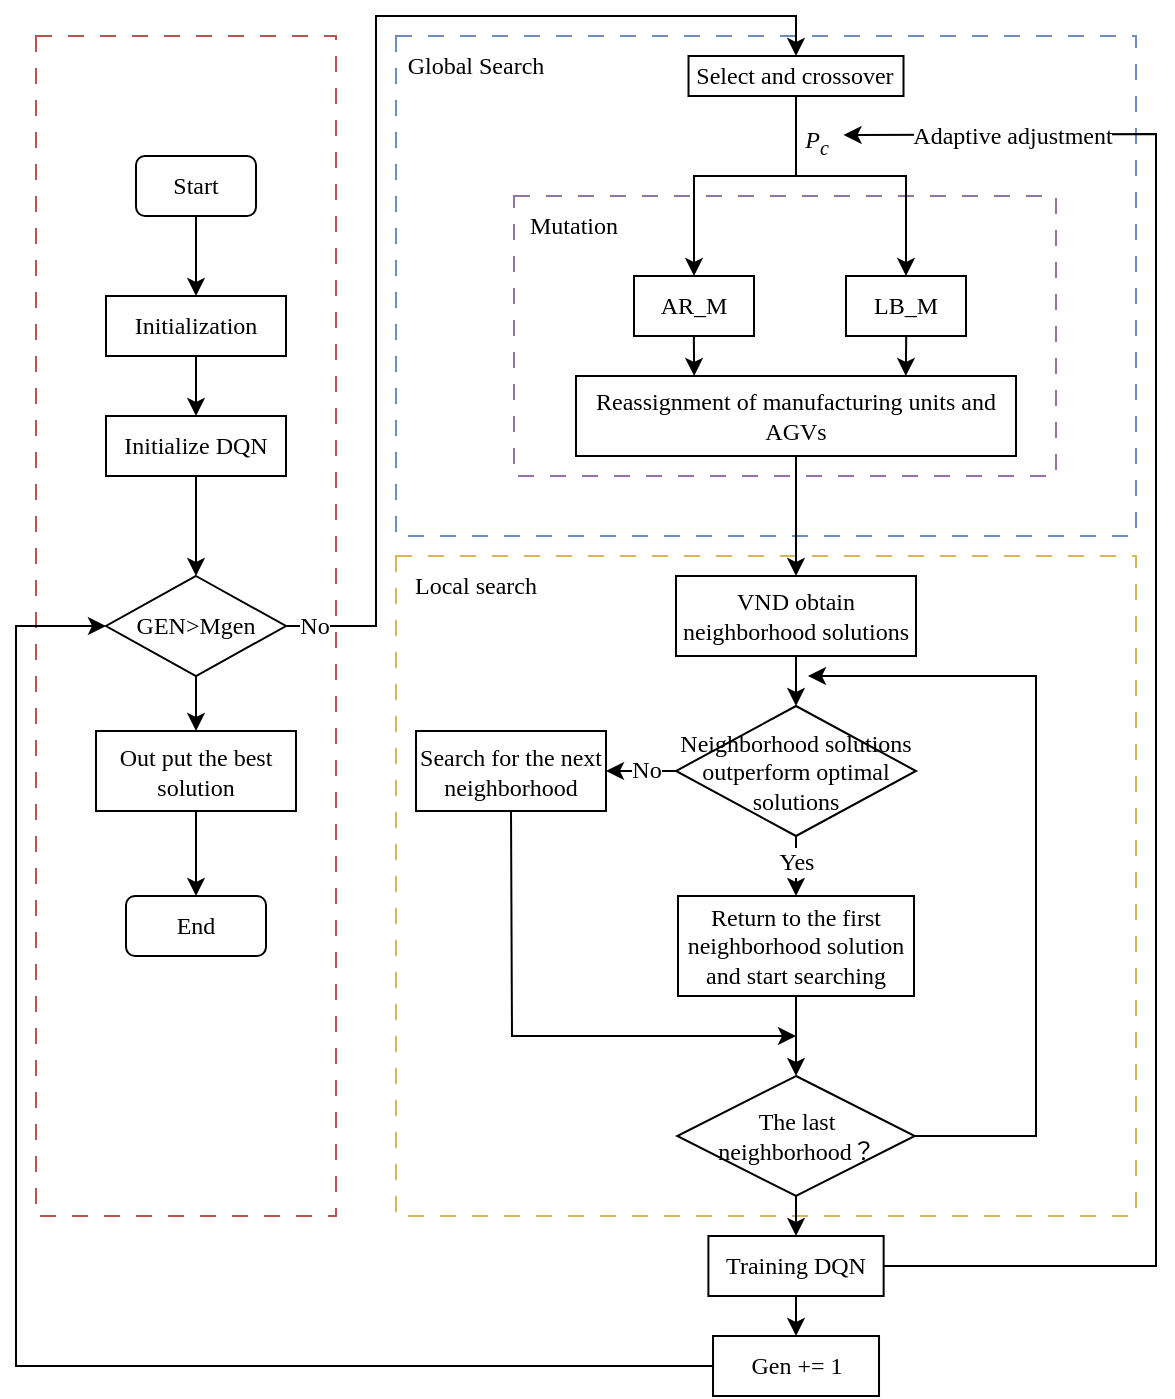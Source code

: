 <mxfile version="26.1.1">
  <diagram name="第 1 页" id="JTgnb0a7iC66pnz1lheD">
    <mxGraphModel dx="1052" dy="561" grid="1" gridSize="10" guides="1" tooltips="1" connect="1" arrows="1" fold="1" page="1" pageScale="1" pageWidth="827" pageHeight="1169" math="0" shadow="0">
      <root>
        <mxCell id="0" />
        <mxCell id="1" parent="0" />
        <mxCell id="htdduQUnRTHgk59qiSYo-57" value="" style="rounded=0;whiteSpace=wrap;html=1;dashed=1;dashPattern=8 8;fontFamily=Times New Roman;fillColor=none;strokeColor=#6c8ebf;fontSize=12;" parent="1" vertex="1">
          <mxGeometry x="270" y="210" width="370" height="250" as="geometry" />
        </mxCell>
        <mxCell id="htdduQUnRTHgk59qiSYo-62" value="" style="rounded=0;whiteSpace=wrap;html=1;dashed=1;dashPattern=8 8;fillColor=none;strokeColor=#b85450;fontSize=12;" parent="1" vertex="1">
          <mxGeometry x="90" y="210" width="150" height="590" as="geometry" />
        </mxCell>
        <mxCell id="htdduQUnRTHgk59qiSYo-2" value="Start" style="rounded=1;whiteSpace=wrap;html=1;fontFamily=Times New Roman;fontSize=12;" parent="1" vertex="1">
          <mxGeometry x="140" y="270" width="60" height="30" as="geometry" />
        </mxCell>
        <mxCell id="htdduQUnRTHgk59qiSYo-3" value="&lt;span lang=&quot;EN-US&quot;&gt;&lt;font&gt;Initialization&lt;/font&gt;&lt;/span&gt;" style="rounded=0;whiteSpace=wrap;html=1;fontFamily=Times New Roman;fontSize=12;" parent="1" vertex="1">
          <mxGeometry x="125" y="340" width="90" height="30" as="geometry" />
        </mxCell>
        <mxCell id="htdduQUnRTHgk59qiSYo-4" value="Initialize DQN" style="rounded=0;whiteSpace=wrap;html=1;fontFamily=Times New Roman;fontSize=12;" parent="1" vertex="1">
          <mxGeometry x="125" y="400" width="90" height="30" as="geometry" />
        </mxCell>
        <mxCell id="htdduQUnRTHgk59qiSYo-5" value="GEN&amp;gt;Mgen" style="rhombus;whiteSpace=wrap;html=1;fontFamily=Times New Roman;fontSize=12;" parent="1" vertex="1">
          <mxGeometry x="125" y="480" width="90" height="50" as="geometry" />
        </mxCell>
        <mxCell id="BKSb3a0NXduaLk_Ln6C9-5" style="edgeStyle=orthogonalEdgeStyle;rounded=0;orthogonalLoop=1;jettySize=auto;html=1;exitX=0.5;exitY=1;exitDx=0;exitDy=0;entryX=0.5;entryY=0;entryDx=0;entryDy=0;" parent="1" source="htdduQUnRTHgk59qiSYo-6" target="htdduQUnRTHgk59qiSYo-8" edge="1">
          <mxGeometry relative="1" as="geometry">
            <Array as="points">
              <mxPoint x="470" y="280" />
              <mxPoint x="419" y="280" />
            </Array>
          </mxGeometry>
        </mxCell>
        <mxCell id="htdduQUnRTHgk59qiSYo-6" value="Select and&amp;nbsp;crossover" style="rounded=0;whiteSpace=wrap;html=1;fontFamily=Times New Roman;fontSize=12;fillColor=none;strokeColor=default;" parent="1" vertex="1">
          <mxGeometry x="416.26" y="220" width="107.49" height="20" as="geometry" />
        </mxCell>
        <mxCell id="htdduQUnRTHgk59qiSYo-21" value="P&lt;sub&gt;c&lt;/sub&gt;" style="text;html=1;align=center;verticalAlign=middle;resizable=0;points=[];autosize=1;strokeColor=none;fillColor=none;fontFamily=Times New Roman;fontStyle=2;fontSize=12;" parent="1" vertex="1">
          <mxGeometry x="465" y="248" width="30" height="30" as="geometry" />
        </mxCell>
        <mxCell id="htdduQUnRTHgk59qiSYo-22" value="" style="rounded=0;whiteSpace=wrap;html=1;dashed=1;dashPattern=8 8;fontFamily=Times New Roman;fillColor=none;strokeColor=#d6b656;fontSize=12;" parent="1" vertex="1">
          <mxGeometry x="270" y="470" width="370" height="330" as="geometry" />
        </mxCell>
        <mxCell id="htdduQUnRTHgk59qiSYo-23" value="" style="endArrow=classic;html=1;rounded=0;exitX=0.5;exitY=1;exitDx=0;exitDy=0;entryX=0.5;entryY=0;entryDx=0;entryDy=0;fontFamily=Times New Roman;fontSize=12;" parent="1" source="htdduQUnRTHgk59qiSYo-2" target="htdduQUnRTHgk59qiSYo-3" edge="1">
          <mxGeometry width="50" height="50" relative="1" as="geometry">
            <mxPoint x="260" y="230" as="sourcePoint" />
            <mxPoint x="310" y="180" as="targetPoint" />
          </mxGeometry>
        </mxCell>
        <mxCell id="htdduQUnRTHgk59qiSYo-24" value="" style="endArrow=classic;html=1;rounded=0;exitX=0.5;exitY=1;exitDx=0;exitDy=0;entryX=0.5;entryY=0;entryDx=0;entryDy=0;fontFamily=Times New Roman;fontSize=12;" parent="1" source="htdduQUnRTHgk59qiSYo-3" target="htdduQUnRTHgk59qiSYo-4" edge="1">
          <mxGeometry width="50" height="50" relative="1" as="geometry">
            <mxPoint x="250" y="380" as="sourcePoint" />
            <mxPoint x="250" y="420" as="targetPoint" />
          </mxGeometry>
        </mxCell>
        <mxCell id="htdduQUnRTHgk59qiSYo-25" value="" style="endArrow=classic;html=1;rounded=0;exitX=0.5;exitY=1;exitDx=0;exitDy=0;entryX=0.5;entryY=0;entryDx=0;entryDy=0;fontFamily=Times New Roman;fontSize=12;" parent="1" source="htdduQUnRTHgk59qiSYo-4" target="htdduQUnRTHgk59qiSYo-5" edge="1">
          <mxGeometry width="50" height="50" relative="1" as="geometry">
            <mxPoint x="200" y="440" as="sourcePoint" />
            <mxPoint x="200" y="470" as="targetPoint" />
          </mxGeometry>
        </mxCell>
        <mxCell id="htdduQUnRTHgk59qiSYo-26" value="" style="endArrow=classic;html=1;rounded=0;exitX=1;exitY=0.5;exitDx=0;exitDy=0;entryX=0.5;entryY=0;entryDx=0;entryDy=0;fontFamily=Times New Roman;fontSize=12;" parent="1" source="htdduQUnRTHgk59qiSYo-5" target="htdduQUnRTHgk59qiSYo-6" edge="1">
          <mxGeometry width="50" height="50" relative="1" as="geometry">
            <mxPoint x="132.5" y="507.5" as="sourcePoint" />
            <mxPoint x="422.5" y="222.5" as="targetPoint" />
            <Array as="points">
              <mxPoint x="260" y="505" />
              <mxPoint x="260" y="200" />
              <mxPoint x="470" y="200" />
            </Array>
          </mxGeometry>
        </mxCell>
        <mxCell id="htdduQUnRTHgk59qiSYo-43" value="No" style="edgeLabel;html=1;align=center;verticalAlign=middle;resizable=0;points=[];fontFamily=Times New Roman;fontSize=12;" parent="htdduQUnRTHgk59qiSYo-26" vertex="1" connectable="0">
          <mxGeometry x="-0.932" relative="1" as="geometry">
            <mxPoint x="-6" as="offset" />
          </mxGeometry>
        </mxCell>
        <mxCell id="htdduQUnRTHgk59qiSYo-27" value="&lt;font&gt;VND obtain neighborhood solutions&lt;/font&gt;" style="rounded=0;whiteSpace=wrap;html=1;fontFamily=Times New Roman;fontSize=12;" parent="1" vertex="1">
          <mxGeometry x="410" y="480" width="120" height="40" as="geometry" />
        </mxCell>
        <mxCell id="htdduQUnRTHgk59qiSYo-28" value="Neighborhood solutions outperform optimal solutions" style="rhombus;whiteSpace=wrap;html=1;fontFamily=Times New Roman;fontSize=12;" parent="1" vertex="1">
          <mxGeometry x="410" y="545" width="120" height="65" as="geometry" />
        </mxCell>
        <mxCell id="htdduQUnRTHgk59qiSYo-29" value="Search for the next neighborhood" style="rounded=0;whiteSpace=wrap;html=1;fontFamily=Times New Roman;fontSize=12;" parent="1" vertex="1">
          <mxGeometry x="280" y="557.5" width="95" height="40" as="geometry" />
        </mxCell>
        <mxCell id="htdduQUnRTHgk59qiSYo-30" value="Return to the first neighborhood solution and start searching" style="rounded=0;whiteSpace=wrap;html=1;fontFamily=Times New Roman;fontSize=12;" parent="1" vertex="1">
          <mxGeometry x="411" y="640" width="118" height="50" as="geometry" />
        </mxCell>
        <mxCell id="htdduQUnRTHgk59qiSYo-31" value="The last neighborhood？" style="rhombus;whiteSpace=wrap;html=1;fontFamily=Times New Roman;fontSize=12;" parent="1" vertex="1">
          <mxGeometry x="410.63" y="730" width="118.75" height="60" as="geometry" />
        </mxCell>
        <mxCell id="htdduQUnRTHgk59qiSYo-32" value="" style="endArrow=classic;html=1;rounded=0;exitX=0.5;exitY=1;exitDx=0;exitDy=0;entryX=0.5;entryY=0;entryDx=0;entryDy=0;fontFamily=Times New Roman;fontSize=12;" parent="1" source="htdduQUnRTHgk59qiSYo-13" target="htdduQUnRTHgk59qiSYo-27" edge="1">
          <mxGeometry width="50" height="50" relative="1" as="geometry">
            <mxPoint x="590" y="530" as="sourcePoint" />
            <mxPoint x="640" y="480" as="targetPoint" />
          </mxGeometry>
        </mxCell>
        <mxCell id="htdduQUnRTHgk59qiSYo-33" value="" style="endArrow=classic;html=1;rounded=0;exitX=0.5;exitY=1;exitDx=0;exitDy=0;entryX=0.5;entryY=0;entryDx=0;entryDy=0;fontFamily=Times New Roman;fontSize=12;" parent="1" source="htdduQUnRTHgk59qiSYo-27" target="htdduQUnRTHgk59qiSYo-28" edge="1">
          <mxGeometry width="50" height="50" relative="1" as="geometry">
            <mxPoint x="560" y="530" as="sourcePoint" />
            <mxPoint x="564" y="590" as="targetPoint" />
          </mxGeometry>
        </mxCell>
        <mxCell id="htdduQUnRTHgk59qiSYo-34" value="" style="endArrow=classic;html=1;rounded=0;exitX=0.5;exitY=1;exitDx=0;exitDy=0;entryX=0.5;entryY=0;entryDx=0;entryDy=0;fontFamily=Times New Roman;fontSize=12;" parent="1" source="htdduQUnRTHgk59qiSYo-28" target="htdduQUnRTHgk59qiSYo-30" edge="1">
          <mxGeometry width="50" height="50" relative="1" as="geometry">
            <mxPoint x="590" y="620" as="sourcePoint" />
            <mxPoint x="594" y="680" as="targetPoint" />
          </mxGeometry>
        </mxCell>
        <mxCell id="htdduQUnRTHgk59qiSYo-38" value="Yes" style="edgeLabel;html=1;align=center;verticalAlign=middle;resizable=0;points=[];fontFamily=Times New Roman;fontSize=12;" parent="htdduQUnRTHgk59qiSYo-34" vertex="1" connectable="0">
          <mxGeometry x="-0.149" relative="1" as="geometry">
            <mxPoint as="offset" />
          </mxGeometry>
        </mxCell>
        <mxCell id="htdduQUnRTHgk59qiSYo-35" value="" style="endArrow=classic;html=1;rounded=0;exitX=0.5;exitY=1;exitDx=0;exitDy=0;entryX=0.5;entryY=0;entryDx=0;entryDy=0;fontFamily=Times New Roman;fontSize=12;" parent="1" source="htdduQUnRTHgk59qiSYo-30" target="htdduQUnRTHgk59qiSYo-31" edge="1">
          <mxGeometry width="50" height="50" relative="1" as="geometry">
            <mxPoint x="590" y="745" as="sourcePoint" />
            <mxPoint x="595" y="775" as="targetPoint" />
          </mxGeometry>
        </mxCell>
        <mxCell id="htdduQUnRTHgk59qiSYo-36" value="" style="endArrow=classic;html=1;rounded=0;exitX=0;exitY=0.5;exitDx=0;exitDy=0;entryX=1;entryY=0.5;entryDx=0;entryDy=0;fontFamily=Times New Roman;fontSize=12;" parent="1" source="htdduQUnRTHgk59qiSYo-28" target="htdduQUnRTHgk59qiSYo-29" edge="1">
          <mxGeometry width="50" height="50" relative="1" as="geometry">
            <mxPoint x="496" y="630" as="sourcePoint" />
            <mxPoint x="501" y="660" as="targetPoint" />
          </mxGeometry>
        </mxCell>
        <mxCell id="htdduQUnRTHgk59qiSYo-37" value="No" style="edgeLabel;html=1;align=center;verticalAlign=middle;resizable=0;points=[];fontFamily=Times New Roman;fontSize=12;" parent="htdduQUnRTHgk59qiSYo-36" vertex="1" connectable="0">
          <mxGeometry x="-0.113" y="-1" relative="1" as="geometry">
            <mxPoint as="offset" />
          </mxGeometry>
        </mxCell>
        <mxCell id="htdduQUnRTHgk59qiSYo-39" value="" style="endArrow=classic;html=1;rounded=0;exitX=0.5;exitY=1;exitDx=0;exitDy=0;fontFamily=Times New Roman;fontSize=12;" parent="1" source="htdduQUnRTHgk59qiSYo-29" edge="1">
          <mxGeometry width="50" height="50" relative="1" as="geometry">
            <mxPoint x="325" y="610" as="sourcePoint" />
            <mxPoint x="470" y="710" as="targetPoint" />
            <Array as="points">
              <mxPoint x="328" y="710" />
            </Array>
          </mxGeometry>
        </mxCell>
        <mxCell id="htdduQUnRTHgk59qiSYo-40" value="" style="endArrow=classic;html=1;rounded=0;exitX=1;exitY=0.5;exitDx=0;exitDy=0;fontFamily=Times New Roman;fontSize=12;" parent="1" source="htdduQUnRTHgk59qiSYo-31" edge="1">
          <mxGeometry width="50" height="50" relative="1" as="geometry">
            <mxPoint x="580" y="720" as="sourcePoint" />
            <mxPoint x="476" y="530" as="targetPoint" />
            <Array as="points">
              <mxPoint x="590" y="760" />
              <mxPoint x="590" y="530" />
            </Array>
          </mxGeometry>
        </mxCell>
        <mxCell id="htdduQUnRTHgk59qiSYo-41" value="Gen += 1" style="rounded=0;whiteSpace=wrap;html=1;fontFamily=Times New Roman;fontSize=12;" parent="1" vertex="1">
          <mxGeometry x="428.51" y="860" width="83" height="30" as="geometry" />
        </mxCell>
        <mxCell id="htdduQUnRTHgk59qiSYo-42" value="" style="endArrow=classic;html=1;rounded=0;entryX=0;entryY=0.5;entryDx=0;entryDy=0;exitX=0;exitY=0.5;exitDx=0;exitDy=0;fontFamily=Times New Roman;fontSize=12;" parent="1" source="htdduQUnRTHgk59qiSYo-41" target="htdduQUnRTHgk59qiSYo-5" edge="1">
          <mxGeometry width="50" height="50" relative="1" as="geometry">
            <mxPoint x="402.25" y="855" as="sourcePoint" />
            <mxPoint x="82.25" y="510" as="targetPoint" />
            <Array as="points">
              <mxPoint x="80" y="875" />
              <mxPoint x="80" y="505" />
            </Array>
          </mxGeometry>
        </mxCell>
        <mxCell id="htdduQUnRTHgk59qiSYo-44" value="" style="endArrow=classic;html=1;rounded=0;exitX=0.5;exitY=1;exitDx=0;exitDy=0;entryX=0.5;entryY=0;entryDx=0;entryDy=0;fontFamily=Times New Roman;fontSize=12;" parent="1" source="htdduQUnRTHgk59qiSYo-5" target="htdduQUnRTHgk59qiSYo-45" edge="1">
          <mxGeometry width="50" height="50" relative="1" as="geometry">
            <mxPoint x="169.91" y="530" as="sourcePoint" />
            <mxPoint x="169.83" y="564.25" as="targetPoint" />
          </mxGeometry>
        </mxCell>
        <mxCell id="htdduQUnRTHgk59qiSYo-45" value="Out put the best solution" style="rounded=0;whiteSpace=wrap;html=1;fontFamily=Times New Roman;fontSize=12;" parent="1" vertex="1">
          <mxGeometry x="120" y="557.5" width="100" height="40" as="geometry" />
        </mxCell>
        <mxCell id="htdduQUnRTHgk59qiSYo-46" value="End" style="rounded=1;whiteSpace=wrap;html=1;fontFamily=Times New Roman;fontSize=12;" parent="1" vertex="1">
          <mxGeometry x="135" y="640" width="70" height="30" as="geometry" />
        </mxCell>
        <mxCell id="htdduQUnRTHgk59qiSYo-47" value="" style="endArrow=classic;html=1;rounded=0;exitX=0.5;exitY=1;exitDx=0;exitDy=0;entryX=0.5;entryY=0;entryDx=0;entryDy=0;fontFamily=Times New Roman;fontSize=12;" parent="1" source="htdduQUnRTHgk59qiSYo-45" target="htdduQUnRTHgk59qiSYo-46" edge="1">
          <mxGeometry width="50" height="50" relative="1" as="geometry">
            <mxPoint x="245" y="700" as="sourcePoint" />
            <mxPoint x="245" y="755" as="targetPoint" />
          </mxGeometry>
        </mxCell>
        <mxCell id="htdduQUnRTHgk59qiSYo-48" value="" style="endArrow=classic;html=1;rounded=0;exitX=0.5;exitY=1;exitDx=0;exitDy=0;entryX=0.5;entryY=0;entryDx=0;entryDy=0;fontFamily=Times New Roman;fontSize=12;" parent="1" source="htdduQUnRTHgk59qiSYo-31" target="htdduQUnRTHgk59qiSYo-50" edge="1">
          <mxGeometry width="50" height="50" relative="1" as="geometry">
            <mxPoint x="720" y="790" as="sourcePoint" />
            <mxPoint x="724" y="850" as="targetPoint" />
          </mxGeometry>
        </mxCell>
        <mxCell id="htdduQUnRTHgk59qiSYo-50" value="Training DQN" style="rounded=0;whiteSpace=wrap;html=1;fontFamily=Times New Roman;fontSize=12;" parent="1" vertex="1">
          <mxGeometry x="426.2" y="810" width="87.62" height="30" as="geometry" />
        </mxCell>
        <mxCell id="htdduQUnRTHgk59qiSYo-51" value="" style="endArrow=classic;html=1;rounded=0;exitX=0.5;exitY=1;exitDx=0;exitDy=0;entryX=0.5;entryY=0;entryDx=0;entryDy=0;fontFamily=Times New Roman;fontSize=12;" parent="1" source="htdduQUnRTHgk59qiSYo-50" target="htdduQUnRTHgk59qiSYo-41" edge="1">
          <mxGeometry width="50" height="50" relative="1" as="geometry">
            <mxPoint x="660" y="810" as="sourcePoint" />
            <mxPoint x="476" y="910" as="targetPoint" />
          </mxGeometry>
        </mxCell>
        <mxCell id="htdduQUnRTHgk59qiSYo-52" value="" style="endArrow=classic;html=1;rounded=0;exitX=1;exitY=0.5;exitDx=0;exitDy=0;fontFamily=Times New Roman;entryX=0.96;entryY=0.383;entryDx=0;entryDy=0;entryPerimeter=0;fontSize=12;" parent="1" source="htdduQUnRTHgk59qiSYo-50" target="htdduQUnRTHgk59qiSYo-21" edge="1">
          <mxGeometry width="50" height="50" relative="1" as="geometry">
            <mxPoint x="534.75" y="848" as="sourcePoint" />
            <mxPoint x="640" y="248" as="targetPoint" />
            <Array as="points">
              <mxPoint x="650" y="825" />
              <mxPoint x="650" y="259" />
            </Array>
          </mxGeometry>
        </mxCell>
        <mxCell id="htdduQUnRTHgk59qiSYo-63" value="Adaptive adjustment" style="edgeLabel;html=1;align=center;verticalAlign=middle;resizable=0;points=[];fontFamily=Times New Roman;fontSize=12;" parent="htdduQUnRTHgk59qiSYo-52" vertex="1" connectable="0">
          <mxGeometry x="0.923" relative="1" as="geometry">
            <mxPoint x="51" as="offset" />
          </mxGeometry>
        </mxCell>
        <mxCell id="htdduQUnRTHgk59qiSYo-56" value="Local search" style="text;html=1;align=center;verticalAlign=middle;whiteSpace=wrap;rounded=0;fontFamily=Times New Roman;fontSize=12;" parent="1" vertex="1">
          <mxGeometry x="270" y="470" width="80" height="30" as="geometry" />
        </mxCell>
        <mxCell id="htdduQUnRTHgk59qiSYo-59" value="Global Search" style="text;html=1;align=center;verticalAlign=middle;whiteSpace=wrap;rounded=0;fontFamily=Times New Roman;fontSize=12;" parent="1" vertex="1">
          <mxGeometry x="270" y="210" width="80" height="30" as="geometry" />
        </mxCell>
        <mxCell id="htdduQUnRTHgk59qiSYo-10" value="" style="rounded=0;whiteSpace=wrap;html=1;dashed=1;dashPattern=8 8;fontFamily=Times New Roman;fillColor=none;strokeColor=#9673a6;fontSize=12;" parent="1" vertex="1">
          <mxGeometry x="329" y="290" width="271" height="140" as="geometry" />
        </mxCell>
        <mxCell id="htdduQUnRTHgk59qiSYo-8" value="AR_M" style="rounded=0;whiteSpace=wrap;html=1;fontFamily=Times New Roman;fontSize=12;" parent="1" vertex="1">
          <mxGeometry x="389" y="330" width="60" height="30" as="geometry" />
        </mxCell>
        <mxCell id="htdduQUnRTHgk59qiSYo-9" value="LB_M" style="rounded=0;whiteSpace=wrap;html=1;fontFamily=Times New Roman;fontSize=12;" parent="1" vertex="1">
          <mxGeometry x="495" y="330" width="60" height="30" as="geometry" />
        </mxCell>
        <mxCell id="htdduQUnRTHgk59qiSYo-11" value="Mutation" style="text;html=1;align=center;verticalAlign=middle;whiteSpace=wrap;rounded=0;fontFamily=Times New Roman;fontSize=12;" parent="1" vertex="1">
          <mxGeometry x="329" y="290" width="60" height="30" as="geometry" />
        </mxCell>
        <mxCell id="htdduQUnRTHgk59qiSYo-13" value="Reassignment of manufacturing units and AGVs" style="rounded=0;whiteSpace=wrap;html=1;fontFamily=Times New Roman;fontSize=12;" parent="1" vertex="1">
          <mxGeometry x="360" y="380" width="220" height="40" as="geometry" />
        </mxCell>
        <mxCell id="htdduQUnRTHgk59qiSYo-18" value="" style="endArrow=classic;html=1;rounded=0;entryX=0.862;entryY=-0.006;entryDx=0;entryDy=0;entryPerimeter=0;exitX=0.504;exitY=1.035;exitDx=0;exitDy=0;exitPerimeter=0;fontFamily=Times New Roman;fontSize=12;" parent="1" edge="1">
          <mxGeometry width="50" height="50" relative="1" as="geometry">
            <mxPoint x="525.1" y="360.24" as="sourcePoint" />
            <mxPoint x="524.91" y="380" as="targetPoint" />
          </mxGeometry>
        </mxCell>
        <mxCell id="htdduQUnRTHgk59qiSYo-19" value="" style="endArrow=classic;html=1;rounded=0;entryX=0.5;entryY=0;entryDx=0;entryDy=0;exitX=0.504;exitY=1.035;exitDx=0;exitDy=0;exitPerimeter=0;fontFamily=Times New Roman;fontSize=12;" parent="1" edge="1">
          <mxGeometry width="50" height="50" relative="1" as="geometry">
            <mxPoint x="418.92" y="360" as="sourcePoint" />
            <mxPoint x="419.09" y="380" as="targetPoint" />
          </mxGeometry>
        </mxCell>
        <mxCell id="BKSb3a0NXduaLk_Ln6C9-6" value="" style="endArrow=classic;html=1;rounded=0;entryX=0.5;entryY=0;entryDx=0;entryDy=0;exitX=0.5;exitY=1;exitDx=0;exitDy=0;" parent="1" target="htdduQUnRTHgk59qiSYo-9" edge="1" source="htdduQUnRTHgk59qiSYo-6">
          <mxGeometry width="50" height="50" relative="1" as="geometry">
            <mxPoint x="470" y="310" as="sourcePoint" />
            <mxPoint x="560" y="300" as="targetPoint" />
            <Array as="points">
              <mxPoint x="470" y="280" />
              <mxPoint x="525" y="280" />
            </Array>
          </mxGeometry>
        </mxCell>
      </root>
    </mxGraphModel>
  </diagram>
</mxfile>

